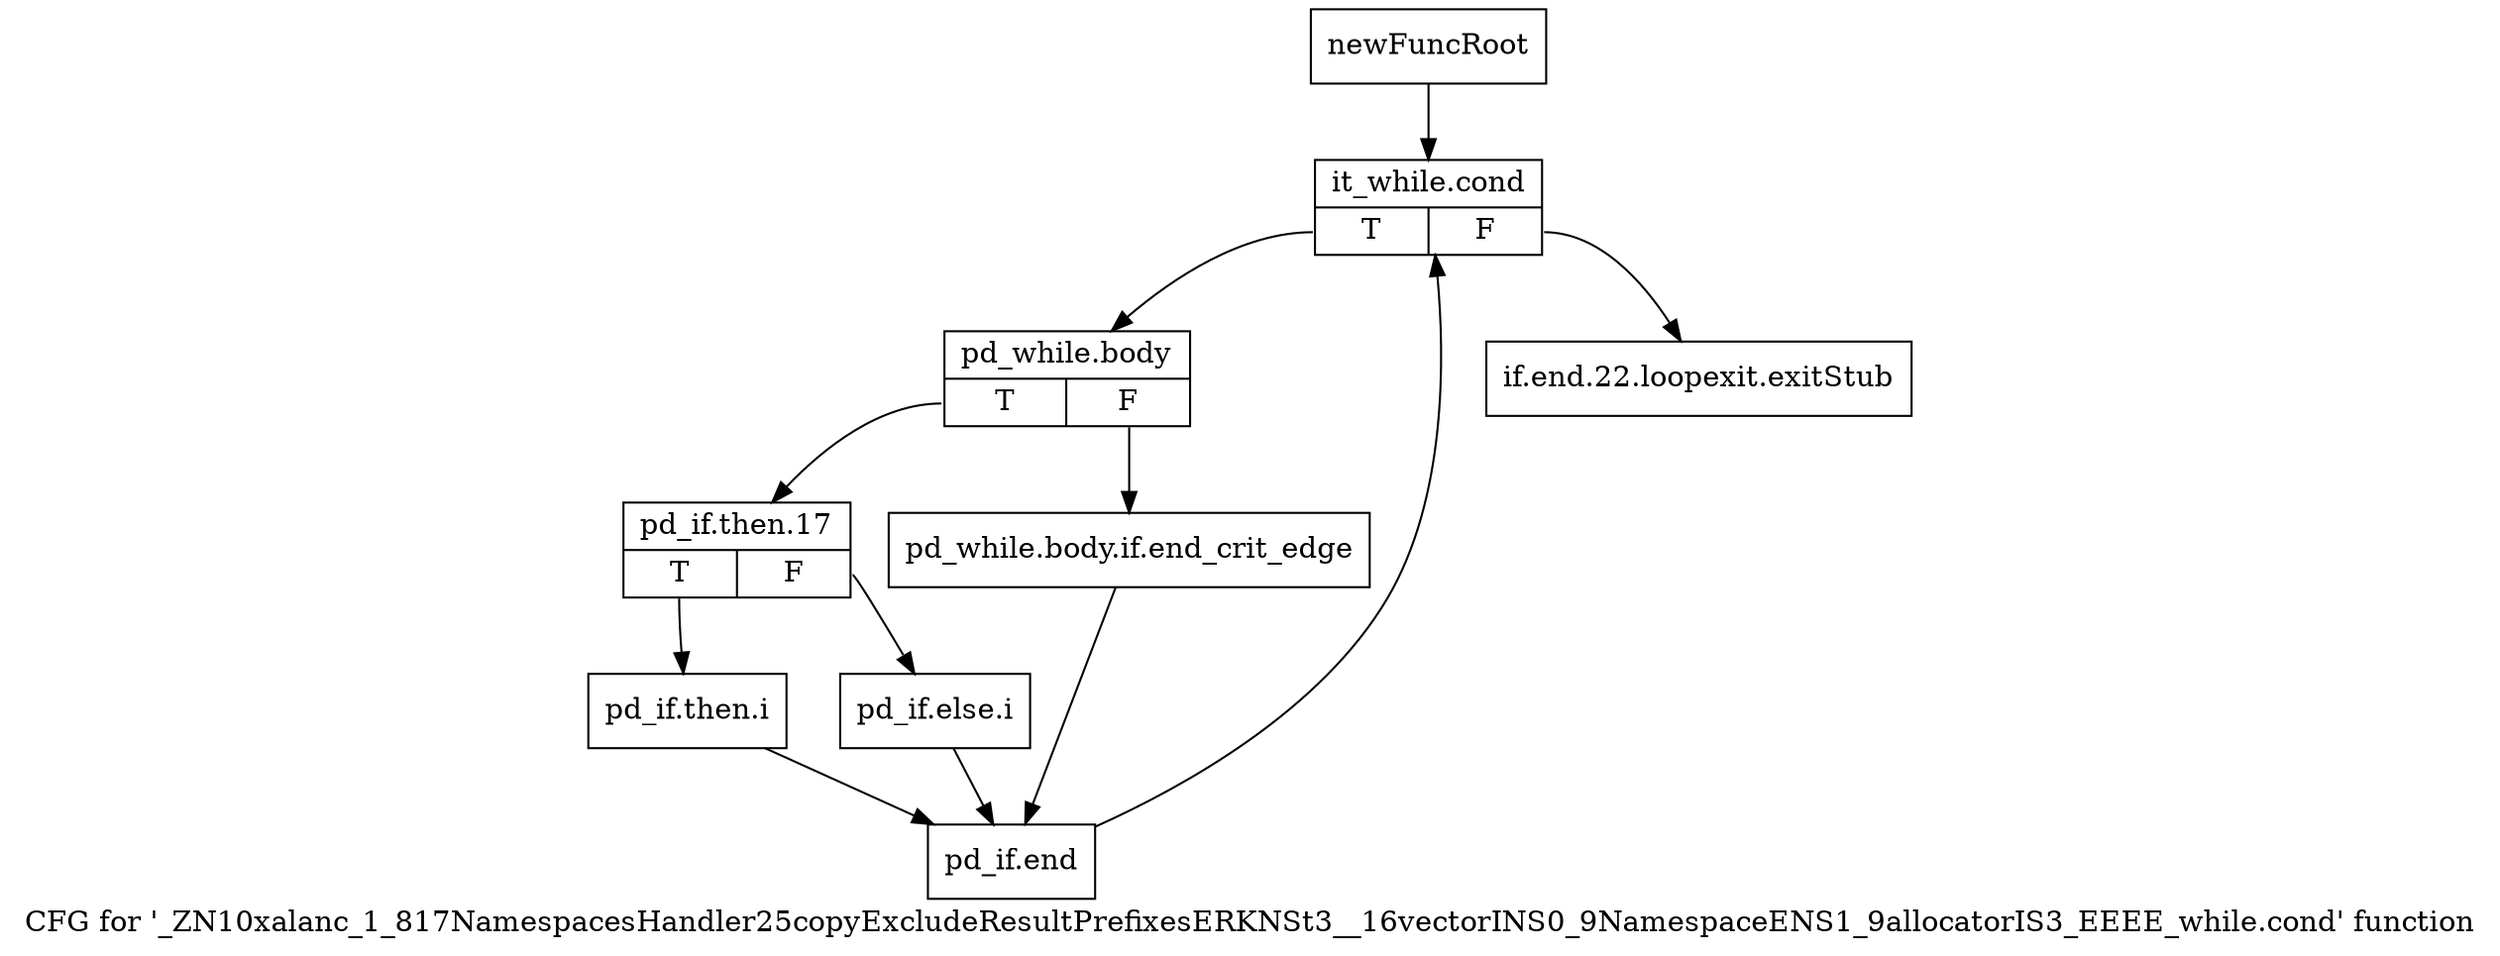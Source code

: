 digraph "CFG for '_ZN10xalanc_1_817NamespacesHandler25copyExcludeResultPrefixesERKNSt3__16vectorINS0_9NamespaceENS1_9allocatorIS3_EEEE_while.cond' function" {
	label="CFG for '_ZN10xalanc_1_817NamespacesHandler25copyExcludeResultPrefixesERKNSt3__16vectorINS0_9NamespaceENS1_9allocatorIS3_EEEE_while.cond' function";

	Node0x9f58680 [shape=record,label="{newFuncRoot}"];
	Node0x9f58680 -> Node0x9f58720;
	Node0x9f586d0 [shape=record,label="{if.end.22.loopexit.exitStub}"];
	Node0x9f58720 [shape=record,label="{it_while.cond|{<s0>T|<s1>F}}"];
	Node0x9f58720:s0 -> Node0x9f58770;
	Node0x9f58720:s1 -> Node0x9f586d0;
	Node0x9f58770 [shape=record,label="{pd_while.body|{<s0>T|<s1>F}}"];
	Node0x9f58770:s0 -> Node0x9f58810;
	Node0x9f58770:s1 -> Node0x9f587c0;
	Node0x9f587c0 [shape=record,label="{pd_while.body.if.end_crit_edge}"];
	Node0x9f587c0 -> Node0x9f58900;
	Node0x9f58810 [shape=record,label="{pd_if.then.17|{<s0>T|<s1>F}}"];
	Node0x9f58810:s0 -> Node0x9f588b0;
	Node0x9f58810:s1 -> Node0x9f58860;
	Node0x9f58860 [shape=record,label="{pd_if.else.i}"];
	Node0x9f58860 -> Node0x9f58900;
	Node0x9f588b0 [shape=record,label="{pd_if.then.i}"];
	Node0x9f588b0 -> Node0x9f58900;
	Node0x9f58900 [shape=record,label="{pd_if.end}"];
	Node0x9f58900 -> Node0x9f58720;
}
